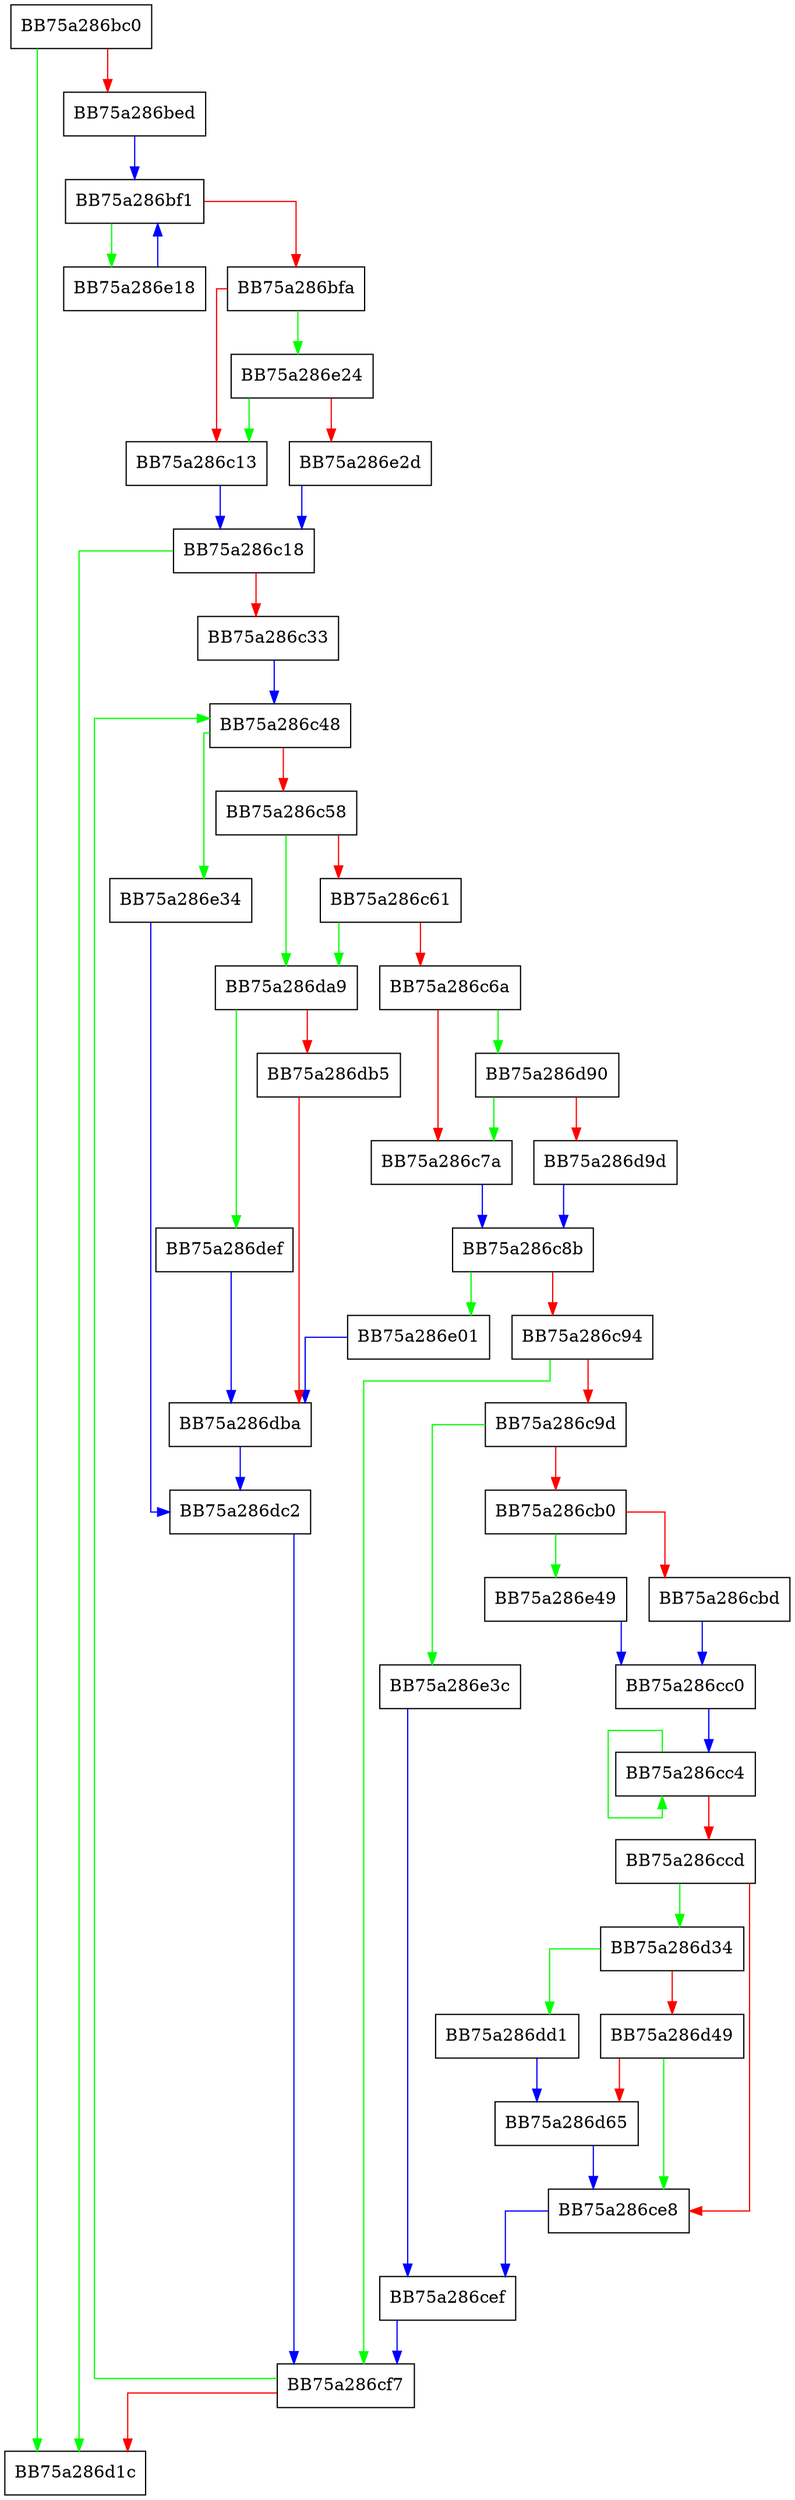 digraph generateColumnNames {
  node [shape="box"];
  graph [splines=ortho];
  BB75a286bc0 -> BB75a286d1c [color="green"];
  BB75a286bc0 -> BB75a286bed [color="red"];
  BB75a286bed -> BB75a286bf1 [color="blue"];
  BB75a286bf1 -> BB75a286e18 [color="green"];
  BB75a286bf1 -> BB75a286bfa [color="red"];
  BB75a286bfa -> BB75a286e24 [color="green"];
  BB75a286bfa -> BB75a286c13 [color="red"];
  BB75a286c13 -> BB75a286c18 [color="blue"];
  BB75a286c18 -> BB75a286d1c [color="green"];
  BB75a286c18 -> BB75a286c33 [color="red"];
  BB75a286c33 -> BB75a286c48 [color="blue"];
  BB75a286c48 -> BB75a286e34 [color="green"];
  BB75a286c48 -> BB75a286c58 [color="red"];
  BB75a286c58 -> BB75a286da9 [color="green"];
  BB75a286c58 -> BB75a286c61 [color="red"];
  BB75a286c61 -> BB75a286da9 [color="green"];
  BB75a286c61 -> BB75a286c6a [color="red"];
  BB75a286c6a -> BB75a286d90 [color="green"];
  BB75a286c6a -> BB75a286c7a [color="red"];
  BB75a286c7a -> BB75a286c8b [color="blue"];
  BB75a286c8b -> BB75a286e01 [color="green"];
  BB75a286c8b -> BB75a286c94 [color="red"];
  BB75a286c94 -> BB75a286cf7 [color="green"];
  BB75a286c94 -> BB75a286c9d [color="red"];
  BB75a286c9d -> BB75a286e3c [color="green"];
  BB75a286c9d -> BB75a286cb0 [color="red"];
  BB75a286cb0 -> BB75a286e49 [color="green"];
  BB75a286cb0 -> BB75a286cbd [color="red"];
  BB75a286cbd -> BB75a286cc0 [color="blue"];
  BB75a286cc0 -> BB75a286cc4 [color="blue"];
  BB75a286cc4 -> BB75a286cc4 [color="green"];
  BB75a286cc4 -> BB75a286ccd [color="red"];
  BB75a286ccd -> BB75a286d34 [color="green"];
  BB75a286ccd -> BB75a286ce8 [color="red"];
  BB75a286ce8 -> BB75a286cef [color="blue"];
  BB75a286cef -> BB75a286cf7 [color="blue"];
  BB75a286cf7 -> BB75a286c48 [color="green"];
  BB75a286cf7 -> BB75a286d1c [color="red"];
  BB75a286d34 -> BB75a286dd1 [color="green"];
  BB75a286d34 -> BB75a286d49 [color="red"];
  BB75a286d49 -> BB75a286ce8 [color="green"];
  BB75a286d49 -> BB75a286d65 [color="red"];
  BB75a286d65 -> BB75a286ce8 [color="blue"];
  BB75a286d90 -> BB75a286c7a [color="green"];
  BB75a286d90 -> BB75a286d9d [color="red"];
  BB75a286d9d -> BB75a286c8b [color="blue"];
  BB75a286da9 -> BB75a286def [color="green"];
  BB75a286da9 -> BB75a286db5 [color="red"];
  BB75a286db5 -> BB75a286dba [color="red"];
  BB75a286dba -> BB75a286dc2 [color="blue"];
  BB75a286dc2 -> BB75a286cf7 [color="blue"];
  BB75a286dd1 -> BB75a286d65 [color="blue"];
  BB75a286def -> BB75a286dba [color="blue"];
  BB75a286e01 -> BB75a286dba [color="blue"];
  BB75a286e18 -> BB75a286bf1 [color="blue"];
  BB75a286e24 -> BB75a286c13 [color="green"];
  BB75a286e24 -> BB75a286e2d [color="red"];
  BB75a286e2d -> BB75a286c18 [color="blue"];
  BB75a286e34 -> BB75a286dc2 [color="blue"];
  BB75a286e3c -> BB75a286cef [color="blue"];
  BB75a286e49 -> BB75a286cc0 [color="blue"];
}